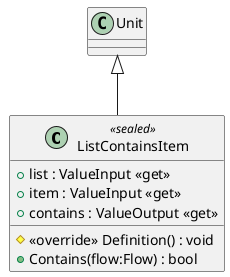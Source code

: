 @startuml
class ListContainsItem <<sealed>> {
    + list : ValueInput <<get>>
    + item : ValueInput <<get>>
    + contains : ValueOutput <<get>>
    # <<override>> Definition() : void
    + Contains(flow:Flow) : bool
}
Unit <|-- ListContainsItem
@enduml
